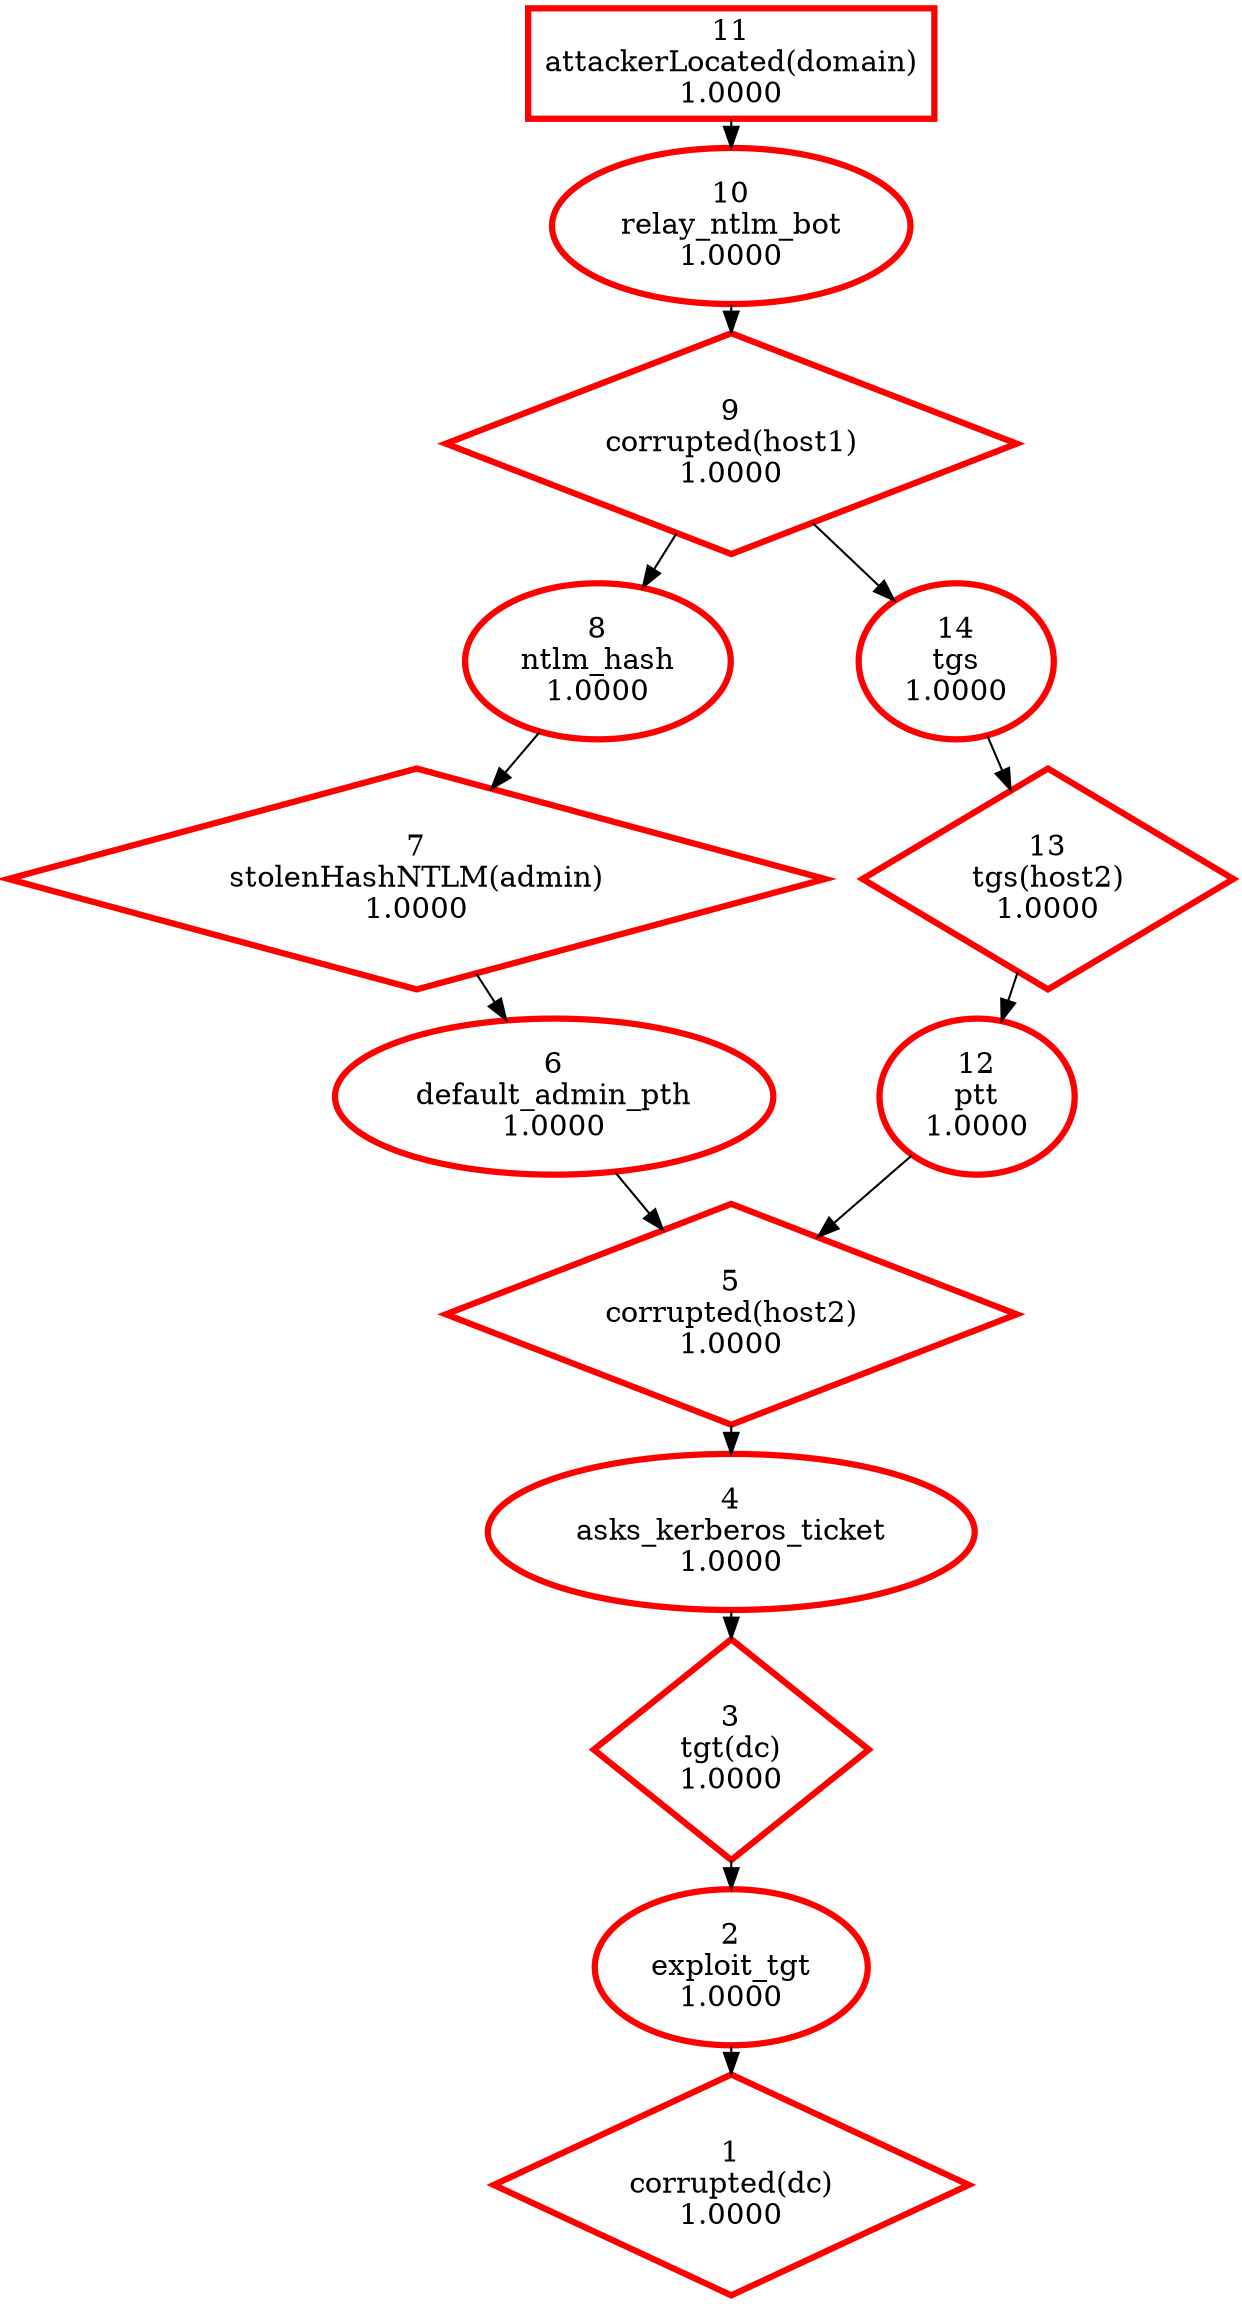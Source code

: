 digraph G {
ranksep=0.2;
  "1" [label="1\ncorrupted(dc)\n1.0000", color="#FF0000", penwidth=3, shape="diamond"];
  "2" [label="2\nexploit_tgt\n1.0000", color="#FF0000", penwidth=3, shape="ellipse"];
  "3" [label="3\ntgt(dc)\n1.0000", color="#FF0000", penwidth=3, shape="diamond"];
  "4" [label="4\nasks_kerberos_ticket\n1.0000", color="#FF0000", penwidth=3, shape="ellipse"];
  "5" [label="5\ncorrupted(host2)\n1.0000", color="#FF0000", penwidth=3, shape="diamond"];
  "6" [label="6\ndefault_admin_pth\n1.0000", color="#FF0000", penwidth=3, shape="ellipse"];
  "7" [label="7\nstolenHashNTLM(admin)\n1.0000", color="#FF0000", penwidth=3, shape="diamond"];
  "8" [label="8\nntlm_hash\n1.0000", color="#FF0000", penwidth=3, shape="ellipse"];
  "9" [label="9\ncorrupted(host1)\n1.0000", color="#FF0000", penwidth=3, shape="diamond"];
  "10" [label="10\nrelay_ntlm_bot\n1.0000", color="#FF0000", penwidth=3, shape="ellipse"];
  "11" [label="11\nattackerLocated(domain)\n1.0000", color="#FF0000", penwidth=3, shape="box"];
  "12" [label="12\nptt\n1.0000", color="#FF0000", penwidth=3, shape="ellipse"];
  "13" [label="13\ntgs(host2)\n1.0000", color="#FF0000", penwidth=3, shape="diamond"];
  "14" [label="14\ntgs\n1.0000", color="#FF0000", penwidth=3, shape="ellipse"];
  "11" -> "10";
  "10" -> "9";
  "9" -> "8";
  "9" -> "14";
  "8" -> "7";
  "7" -> "6";
  "6" -> "5";
  "5" -> "4";
  "14" -> "13";
  "13" -> "12";
  "12" -> "5";
  "4" -> "3";
  "3" -> "2";
  "2" -> "1";
}